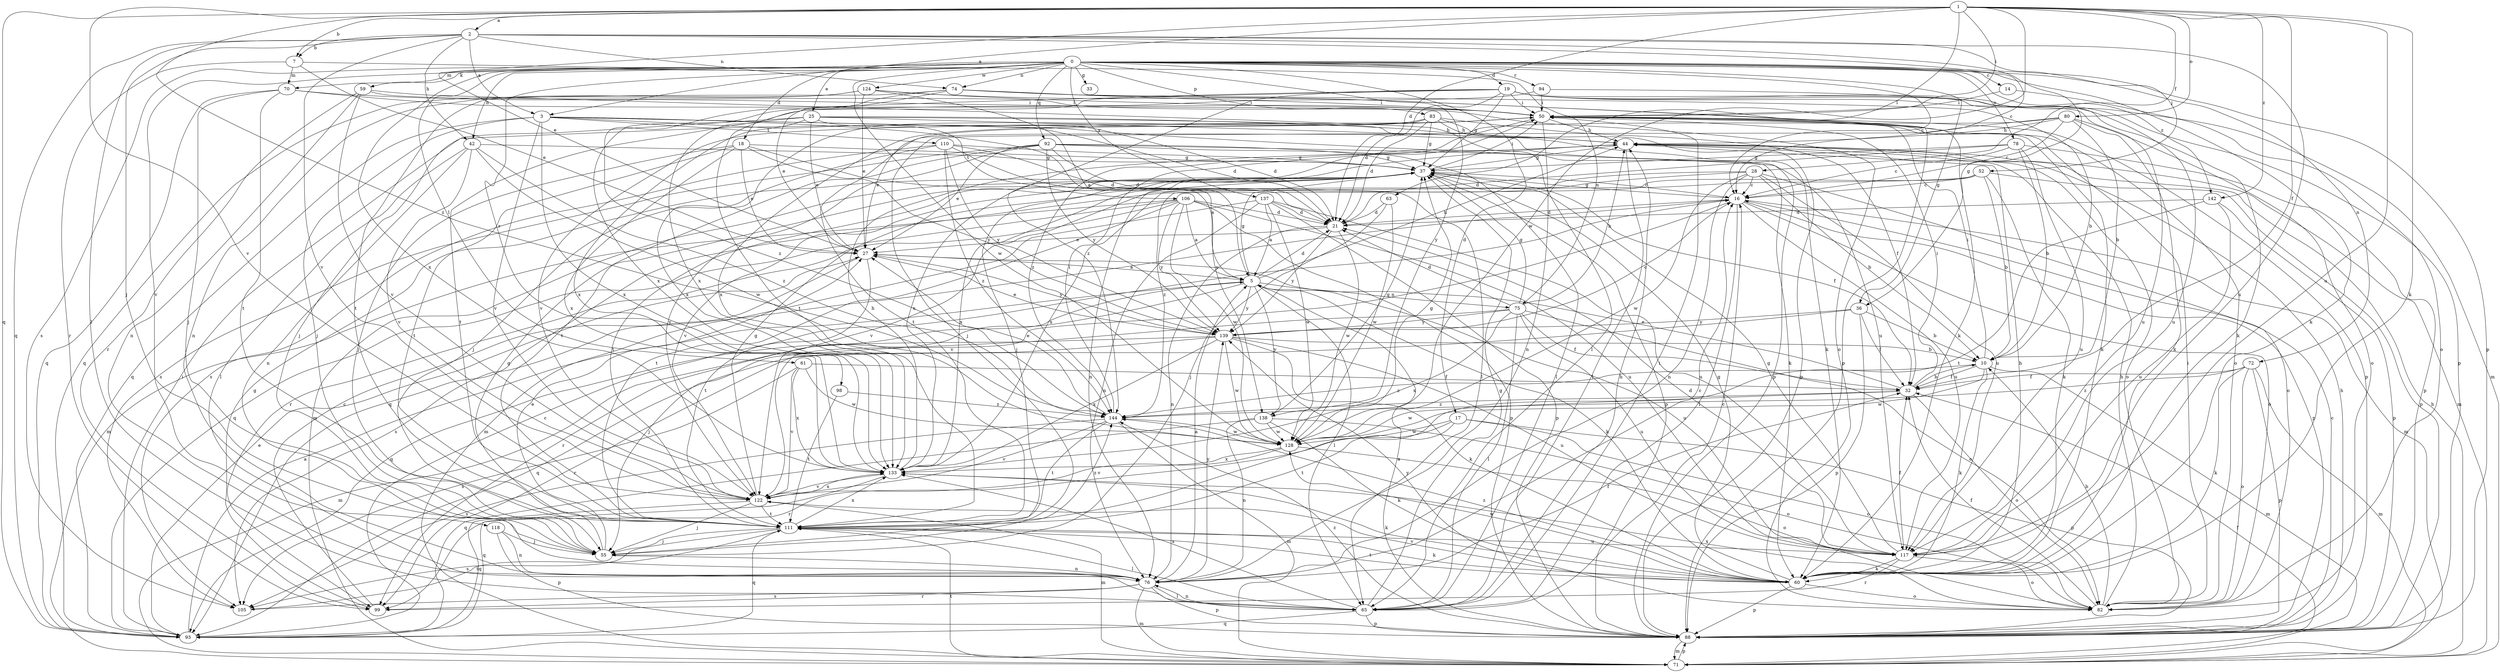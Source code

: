 strict digraph  {
0;
1;
2;
3;
5;
7;
10;
14;
16;
17;
18;
19;
21;
25;
27;
28;
32;
33;
36;
37;
42;
44;
50;
52;
55;
59;
60;
61;
63;
65;
70;
71;
72;
74;
75;
76;
78;
80;
82;
83;
88;
92;
93;
94;
98;
99;
105;
106;
110;
111;
117;
118;
122;
124;
128;
133;
137;
138;
139;
142;
144;
0 -> 14  [label=c];
0 -> 16  [label=c];
0 -> 17  [label=d];
0 -> 18  [label=d];
0 -> 19  [label=d];
0 -> 25  [label=e];
0 -> 33  [label=g];
0 -> 36  [label=g];
0 -> 42  [label=h];
0 -> 59  [label=k];
0 -> 60  [label=k];
0 -> 61  [label=l];
0 -> 70  [label=m];
0 -> 72  [label=n];
0 -> 74  [label=n];
0 -> 78  [label=o];
0 -> 83  [label=p];
0 -> 88  [label=p];
0 -> 92  [label=q];
0 -> 94  [label=r];
0 -> 98  [label=r];
0 -> 105  [label=s];
0 -> 118  [label=v];
0 -> 124  [label=w];
0 -> 128  [label=w];
0 -> 133  [label=x];
0 -> 137  [label=y];
0 -> 138  [label=y];
0 -> 142  [label=z];
1 -> 2  [label=a];
1 -> 3  [label=a];
1 -> 7  [label=b];
1 -> 21  [label=d];
1 -> 27  [label=e];
1 -> 28  [label=f];
1 -> 32  [label=f];
1 -> 50  [label=i];
1 -> 60  [label=k];
1 -> 63  [label=l];
1 -> 80  [label=o];
1 -> 93  [label=q];
1 -> 117  [label=u];
1 -> 122  [label=v];
1 -> 128  [label=w];
1 -> 142  [label=z];
1 -> 144  [label=z];
2 -> 3  [label=a];
2 -> 7  [label=b];
2 -> 16  [label=c];
2 -> 36  [label=g];
2 -> 42  [label=h];
2 -> 52  [label=j];
2 -> 55  [label=j];
2 -> 65  [label=l];
2 -> 74  [label=n];
2 -> 93  [label=q];
2 -> 117  [label=u];
2 -> 122  [label=v];
3 -> 21  [label=d];
3 -> 55  [label=j];
3 -> 93  [label=q];
3 -> 106  [label=t];
3 -> 110  [label=t];
3 -> 117  [label=u];
3 -> 122  [label=v];
3 -> 133  [label=x];
3 -> 138  [label=y];
5 -> 21  [label=d];
5 -> 37  [label=g];
5 -> 44  [label=h];
5 -> 60  [label=k];
5 -> 65  [label=l];
5 -> 75  [label=n];
5 -> 93  [label=q];
5 -> 99  [label=r];
5 -> 117  [label=u];
5 -> 138  [label=y];
5 -> 139  [label=y];
7 -> 27  [label=e];
7 -> 70  [label=m];
7 -> 75  [label=n];
7 -> 99  [label=r];
10 -> 32  [label=f];
10 -> 50  [label=i];
10 -> 60  [label=k];
10 -> 71  [label=m];
10 -> 128  [label=w];
10 -> 144  [label=z];
14 -> 50  [label=i];
14 -> 82  [label=o];
16 -> 21  [label=d];
16 -> 37  [label=g];
16 -> 65  [label=l];
16 -> 71  [label=m];
16 -> 82  [label=o];
16 -> 88  [label=p];
16 -> 117  [label=u];
16 -> 122  [label=v];
17 -> 82  [label=o];
17 -> 88  [label=p];
17 -> 99  [label=r];
17 -> 111  [label=t];
17 -> 128  [label=w];
18 -> 27  [label=e];
18 -> 37  [label=g];
18 -> 55  [label=j];
18 -> 65  [label=l];
18 -> 111  [label=t];
18 -> 133  [label=x];
18 -> 139  [label=y];
19 -> 21  [label=d];
19 -> 37  [label=g];
19 -> 50  [label=i];
19 -> 60  [label=k];
19 -> 71  [label=m];
19 -> 88  [label=p];
19 -> 111  [label=t];
19 -> 117  [label=u];
19 -> 133  [label=x];
19 -> 144  [label=z];
21 -> 27  [label=e];
21 -> 76  [label=n];
21 -> 128  [label=w];
21 -> 139  [label=y];
25 -> 21  [label=d];
25 -> 27  [label=e];
25 -> 44  [label=h];
25 -> 55  [label=j];
25 -> 60  [label=k];
25 -> 88  [label=p];
25 -> 111  [label=t];
25 -> 133  [label=x];
27 -> 5  [label=a];
27 -> 105  [label=s];
27 -> 111  [label=t];
27 -> 139  [label=y];
28 -> 10  [label=b];
28 -> 16  [label=c];
28 -> 76  [label=n];
28 -> 82  [label=o];
28 -> 117  [label=u];
28 -> 122  [label=v];
28 -> 128  [label=w];
28 -> 133  [label=x];
32 -> 10  [label=b];
32 -> 27  [label=e];
32 -> 50  [label=i];
32 -> 82  [label=o];
32 -> 128  [label=w];
32 -> 144  [label=z];
36 -> 10  [label=b];
36 -> 32  [label=f];
36 -> 88  [label=p];
36 -> 93  [label=q];
36 -> 139  [label=y];
37 -> 16  [label=c];
37 -> 32  [label=f];
37 -> 50  [label=i];
37 -> 71  [label=m];
37 -> 76  [label=n];
37 -> 88  [label=p];
37 -> 111  [label=t];
37 -> 122  [label=v];
37 -> 133  [label=x];
42 -> 37  [label=g];
42 -> 65  [label=l];
42 -> 76  [label=n];
42 -> 122  [label=v];
42 -> 128  [label=w];
42 -> 144  [label=z];
44 -> 37  [label=g];
44 -> 55  [label=j];
44 -> 65  [label=l];
44 -> 71  [label=m];
44 -> 82  [label=o];
44 -> 133  [label=x];
50 -> 44  [label=h];
50 -> 60  [label=k];
50 -> 76  [label=n];
50 -> 82  [label=o];
50 -> 88  [label=p];
50 -> 122  [label=v];
50 -> 133  [label=x];
50 -> 144  [label=z];
52 -> 10  [label=b];
52 -> 16  [label=c];
52 -> 60  [label=k];
52 -> 88  [label=p];
52 -> 93  [label=q];
52 -> 144  [label=z];
55 -> 27  [label=e];
55 -> 37  [label=g];
55 -> 76  [label=n];
59 -> 50  [label=i];
59 -> 65  [label=l];
59 -> 76  [label=n];
59 -> 99  [label=r];
59 -> 122  [label=v];
60 -> 37  [label=g];
60 -> 44  [label=h];
60 -> 82  [label=o];
60 -> 88  [label=p];
60 -> 111  [label=t];
60 -> 122  [label=v];
60 -> 128  [label=w];
60 -> 144  [label=z];
61 -> 32  [label=f];
61 -> 105  [label=s];
61 -> 122  [label=v];
61 -> 128  [label=w];
61 -> 133  [label=x];
63 -> 21  [label=d];
63 -> 55  [label=j];
63 -> 128  [label=w];
65 -> 16  [label=c];
65 -> 37  [label=g];
65 -> 44  [label=h];
65 -> 50  [label=i];
65 -> 76  [label=n];
65 -> 88  [label=p];
65 -> 93  [label=q];
65 -> 133  [label=x];
70 -> 50  [label=i];
70 -> 55  [label=j];
70 -> 82  [label=o];
70 -> 93  [label=q];
70 -> 111  [label=t];
71 -> 32  [label=f];
71 -> 44  [label=h];
71 -> 88  [label=p];
71 -> 111  [label=t];
72 -> 32  [label=f];
72 -> 60  [label=k];
72 -> 71  [label=m];
72 -> 82  [label=o];
72 -> 88  [label=p];
72 -> 144  [label=z];
74 -> 10  [label=b];
74 -> 27  [label=e];
74 -> 50  [label=i];
74 -> 88  [label=p];
74 -> 111  [label=t];
74 -> 144  [label=z];
75 -> 21  [label=d];
75 -> 32  [label=f];
75 -> 37  [label=g];
75 -> 44  [label=h];
75 -> 55  [label=j];
75 -> 65  [label=l];
75 -> 82  [label=o];
75 -> 117  [label=u];
75 -> 133  [label=x];
75 -> 139  [label=y];
76 -> 5  [label=a];
76 -> 16  [label=c];
76 -> 32  [label=f];
76 -> 65  [label=l];
76 -> 71  [label=m];
76 -> 88  [label=p];
76 -> 99  [label=r];
76 -> 105  [label=s];
76 -> 139  [label=y];
78 -> 10  [label=b];
78 -> 16  [label=c];
78 -> 21  [label=d];
78 -> 37  [label=g];
78 -> 88  [label=p];
78 -> 117  [label=u];
80 -> 10  [label=b];
80 -> 16  [label=c];
80 -> 44  [label=h];
80 -> 55  [label=j];
80 -> 60  [label=k];
80 -> 82  [label=o];
80 -> 111  [label=t];
82 -> 10  [label=b];
82 -> 32  [label=f];
82 -> 44  [label=h];
82 -> 50  [label=i];
82 -> 133  [label=x];
82 -> 139  [label=y];
83 -> 21  [label=d];
83 -> 27  [label=e];
83 -> 32  [label=f];
83 -> 37  [label=g];
83 -> 44  [label=h];
83 -> 88  [label=p];
83 -> 133  [label=x];
88 -> 5  [label=a];
88 -> 16  [label=c];
88 -> 44  [label=h];
88 -> 71  [label=m];
88 -> 144  [label=z];
92 -> 21  [label=d];
92 -> 27  [label=e];
92 -> 37  [label=g];
92 -> 60  [label=k];
92 -> 65  [label=l];
92 -> 105  [label=s];
92 -> 111  [label=t];
92 -> 122  [label=v];
92 -> 139  [label=y];
93 -> 5  [label=a];
93 -> 16  [label=c];
93 -> 27  [label=e];
93 -> 50  [label=i];
94 -> 50  [label=i];
94 -> 117  [label=u];
94 -> 133  [label=x];
98 -> 111  [label=t];
98 -> 144  [label=z];
99 -> 16  [label=c];
99 -> 37  [label=g];
105 -> 111  [label=t];
106 -> 5  [label=a];
106 -> 21  [label=d];
106 -> 71  [label=m];
106 -> 88  [label=p];
106 -> 93  [label=q];
106 -> 99  [label=r];
106 -> 111  [label=t];
106 -> 117  [label=u];
106 -> 128  [label=w];
106 -> 139  [label=y];
110 -> 5  [label=a];
110 -> 21  [label=d];
110 -> 37  [label=g];
110 -> 55  [label=j];
110 -> 105  [label=s];
110 -> 139  [label=y];
110 -> 144  [label=z];
111 -> 55  [label=j];
111 -> 60  [label=k];
111 -> 65  [label=l];
111 -> 93  [label=q];
111 -> 105  [label=s];
111 -> 117  [label=u];
111 -> 133  [label=x];
111 -> 144  [label=z];
117 -> 21  [label=d];
117 -> 32  [label=f];
117 -> 37  [label=g];
117 -> 60  [label=k];
117 -> 82  [label=o];
117 -> 99  [label=r];
118 -> 55  [label=j];
118 -> 76  [label=n];
118 -> 88  [label=p];
122 -> 37  [label=g];
122 -> 55  [label=j];
122 -> 71  [label=m];
122 -> 93  [label=q];
122 -> 111  [label=t];
122 -> 133  [label=x];
124 -> 5  [label=a];
124 -> 27  [label=e];
124 -> 50  [label=i];
124 -> 60  [label=k];
124 -> 76  [label=n];
124 -> 93  [label=q];
128 -> 37  [label=g];
128 -> 82  [label=o];
128 -> 122  [label=v];
128 -> 133  [label=x];
133 -> 44  [label=h];
133 -> 60  [label=k];
133 -> 93  [label=q];
133 -> 122  [label=v];
137 -> 5  [label=a];
137 -> 21  [label=d];
137 -> 71  [label=m];
137 -> 76  [label=n];
137 -> 88  [label=p];
137 -> 117  [label=u];
137 -> 128  [label=w];
138 -> 37  [label=g];
138 -> 60  [label=k];
138 -> 76  [label=n];
138 -> 82  [label=o];
138 -> 93  [label=q];
138 -> 128  [label=w];
139 -> 10  [label=b];
139 -> 16  [label=c];
139 -> 27  [label=e];
139 -> 60  [label=k];
139 -> 71  [label=m];
139 -> 99  [label=r];
139 -> 117  [label=u];
139 -> 128  [label=w];
139 -> 133  [label=x];
142 -> 21  [label=d];
142 -> 88  [label=p];
142 -> 111  [label=t];
142 -> 117  [label=u];
144 -> 27  [label=e];
144 -> 50  [label=i];
144 -> 71  [label=m];
144 -> 105  [label=s];
144 -> 111  [label=t];
144 -> 122  [label=v];
144 -> 128  [label=w];
}
